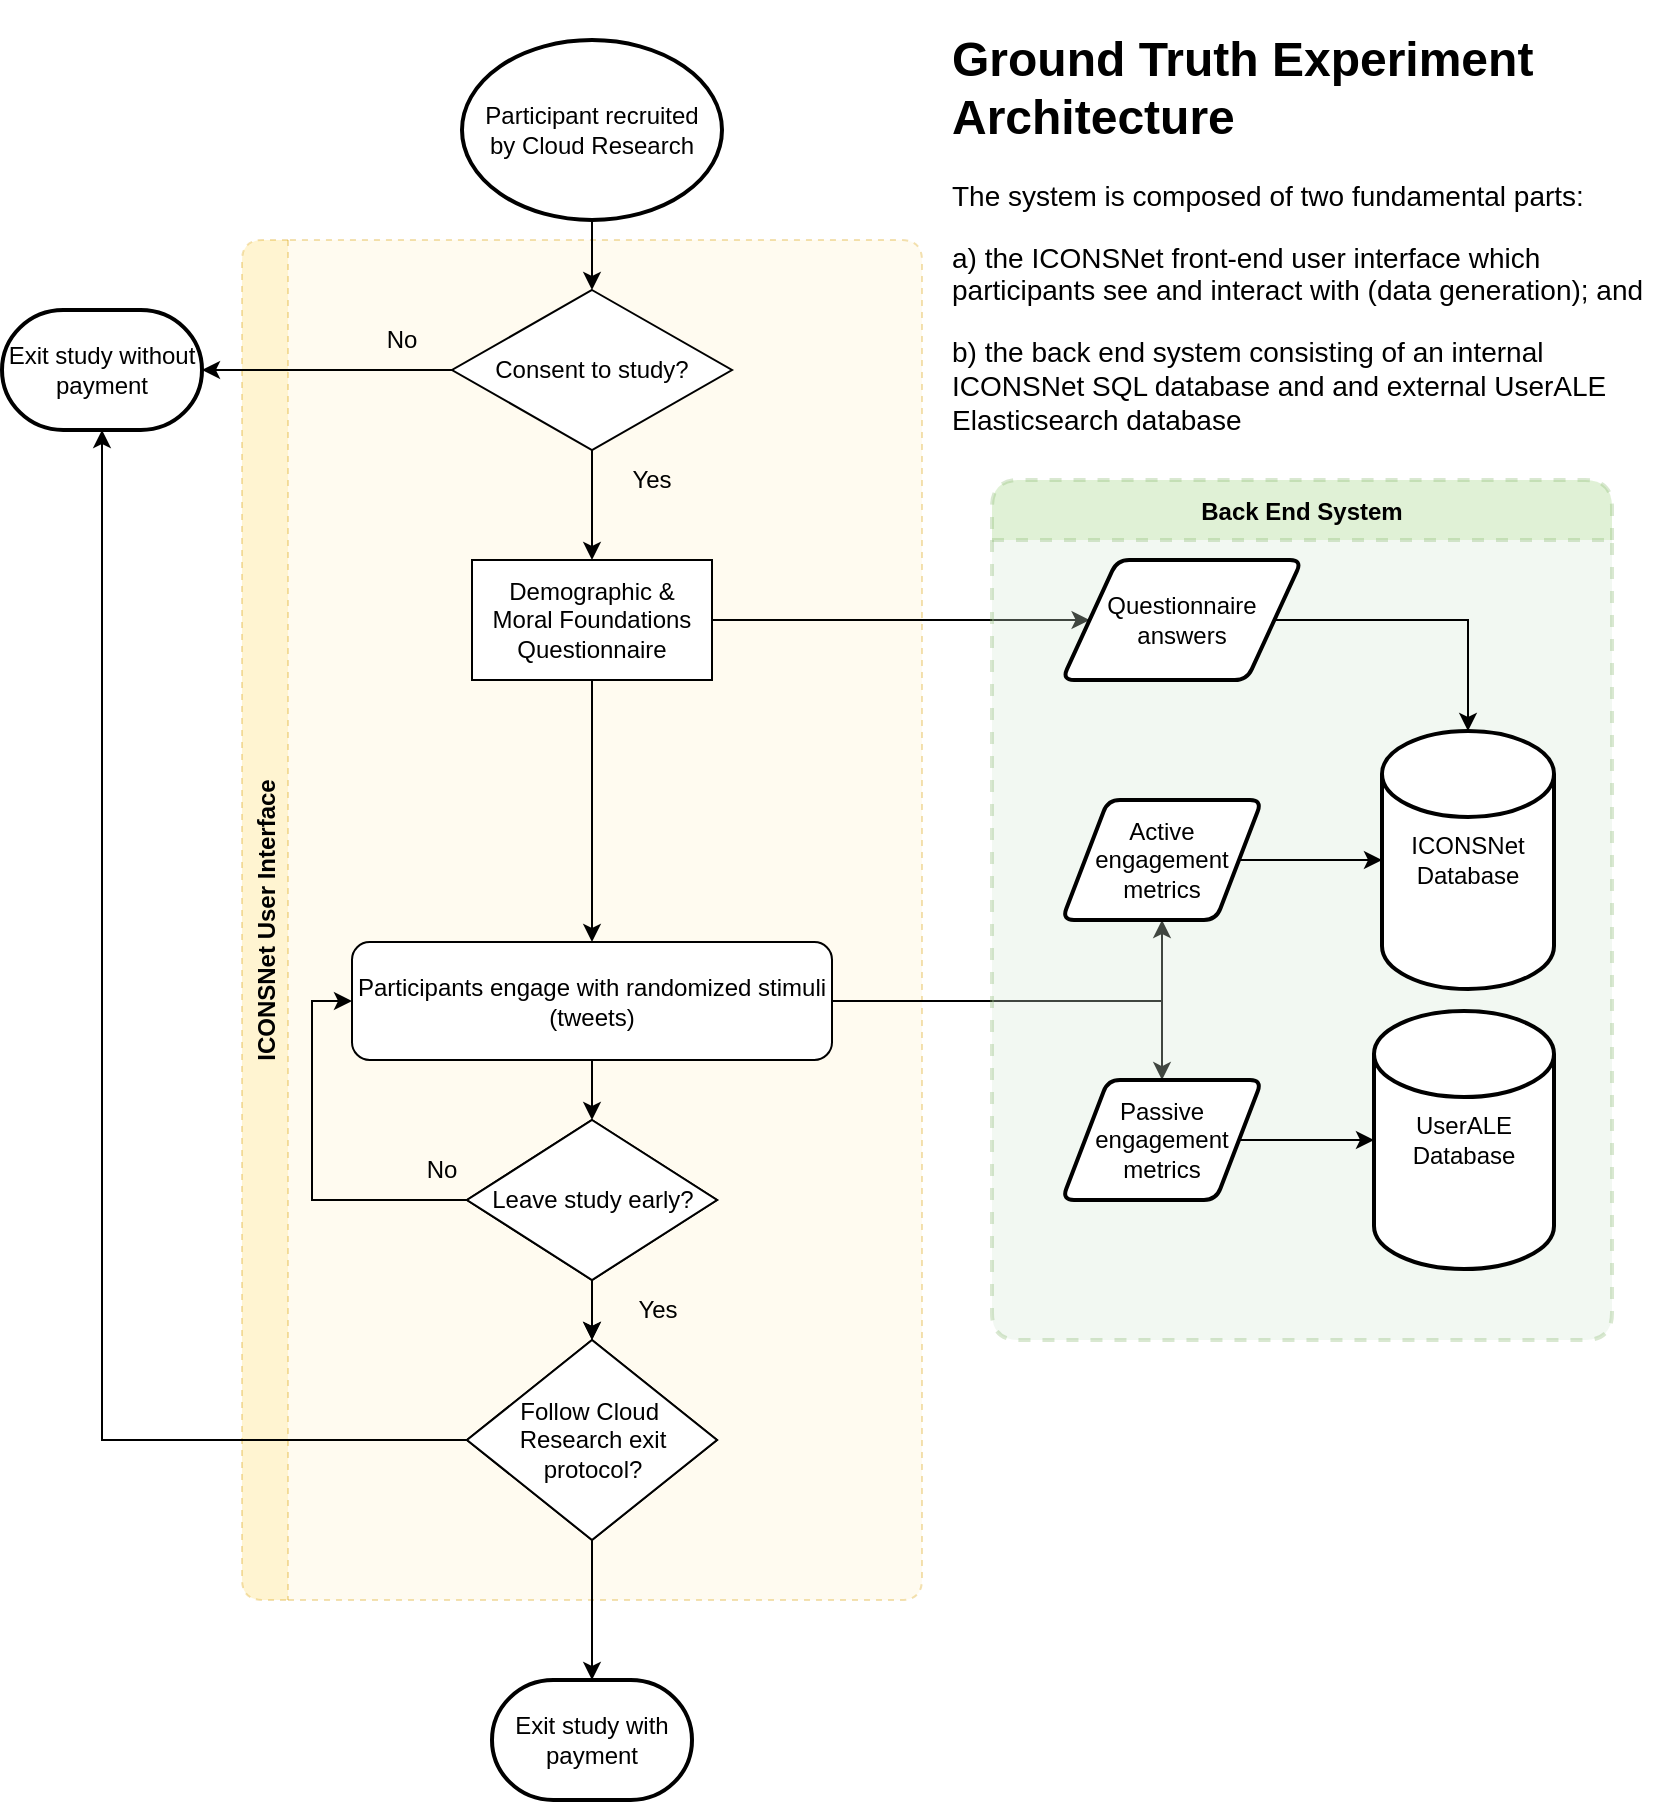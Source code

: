 <mxfile version="20.0.1" type="github"><diagram id="kgpKYQtTHZ0yAKxKKP6v" name="Page-1"><mxGraphModel dx="1422" dy="674" grid="1" gridSize="10" guides="1" tooltips="1" connect="1" arrows="1" fold="1" page="1" pageScale="1" pageWidth="850" pageHeight="1100" math="0" shadow="0"><root><mxCell id="0"/><mxCell id="1" parent="0"/><mxCell id="gSYX5ylDi7gGNWPXncWk-68" value="ICONSNet User Interface" style="swimlane;horizontal=0;rounded=1;shadow=0;dashed=1;fillColor=#FFD966;opacity=30;startSize=23;strokeColor=#d79b00;swimlaneFillColor=#FFF2CC;" parent="1" vertex="1"><mxGeometry x="130" y="120" width="340" height="680" as="geometry"/></mxCell><mxCell id="gSYX5ylDi7gGNWPXncWk-69" value="" style="edgeStyle=orthogonalEdgeStyle;rounded=0;orthogonalLoop=1;jettySize=auto;html=1;" parent="gSYX5ylDi7gGNWPXncWk-68" source="gSYX5ylDi7gGNWPXncWk-70" target="gSYX5ylDi7gGNWPXncWk-71" edge="1"><mxGeometry relative="1" as="geometry"/></mxCell><mxCell id="gSYX5ylDi7gGNWPXncWk-70" value="Leave study early?" style="rhombus;whiteSpace=wrap;html=1;rounded=0;shadow=0;fillColor=none;" parent="gSYX5ylDi7gGNWPXncWk-68" vertex="1"><mxGeometry x="112.5" y="440" width="125" height="80" as="geometry"/></mxCell><mxCell id="gSYX5ylDi7gGNWPXncWk-71" value="Follow Cloud&amp;nbsp; Research exit protocol?" style="rhombus;whiteSpace=wrap;html=1;rounded=0;shadow=0;fillColor=none;" parent="gSYX5ylDi7gGNWPXncWk-68" vertex="1"><mxGeometry x="112.5" y="550" width="125" height="100" as="geometry"/></mxCell><mxCell id="gSYX5ylDi7gGNWPXncWk-72" value="Yes" style="text;html=1;strokeColor=none;fillColor=none;align=center;verticalAlign=middle;whiteSpace=wrap;rounded=0;shadow=0;" parent="gSYX5ylDi7gGNWPXncWk-68" vertex="1"><mxGeometry x="177.5" y="520" width="60" height="30" as="geometry"/></mxCell><mxCell id="gSYX5ylDi7gGNWPXncWk-73" value="No" style="text;html=1;strokeColor=none;fillColor=none;align=center;verticalAlign=middle;whiteSpace=wrap;rounded=0;shadow=0;" parent="gSYX5ylDi7gGNWPXncWk-68" vertex="1"><mxGeometry x="70" y="450" width="60" height="30" as="geometry"/></mxCell><mxCell id="gSYX5ylDi7gGNWPXncWk-26" style="edgeStyle=orthogonalEdgeStyle;rounded=0;orthogonalLoop=1;jettySize=auto;html=1;" parent="1" source="gSYX5ylDi7gGNWPXncWk-6" target="gSYX5ylDi7gGNWPXncWk-15" edge="1"><mxGeometry relative="1" as="geometry"/></mxCell><mxCell id="gSYX5ylDi7gGNWPXncWk-6" value="&lt;div&gt;Participant recruited &lt;br&gt;&lt;/div&gt;&lt;div&gt;by Cloud Research&lt;br&gt;&lt;/div&gt;" style="strokeWidth=2;html=1;shape=mxgraph.flowchart.start_1;whiteSpace=wrap;" parent="1" vertex="1"><mxGeometry x="240" y="20" width="130" height="90" as="geometry"/></mxCell><mxCell id="gSYX5ylDi7gGNWPXncWk-12" value="Exit study without payment" style="strokeWidth=2;html=1;shape=mxgraph.flowchart.terminator;whiteSpace=wrap;" parent="1" vertex="1"><mxGeometry x="10" y="155" width="100" height="60" as="geometry"/></mxCell><mxCell id="gSYX5ylDi7gGNWPXncWk-30" value="" style="edgeStyle=orthogonalEdgeStyle;rounded=0;orthogonalLoop=1;jettySize=auto;html=1;" parent="1" source="gSYX5ylDi7gGNWPXncWk-14" target="gSYX5ylDi7gGNWPXncWk-29" edge="1"><mxGeometry relative="1" as="geometry"/></mxCell><mxCell id="gSYX5ylDi7gGNWPXncWk-46" style="edgeStyle=orthogonalEdgeStyle;rounded=0;orthogonalLoop=1;jettySize=auto;html=1;" parent="1" source="gSYX5ylDi7gGNWPXncWk-14" target="gSYX5ylDi7gGNWPXncWk-21" edge="1"><mxGeometry relative="1" as="geometry"/></mxCell><mxCell id="gSYX5ylDi7gGNWPXncWk-14" value="&lt;div&gt;Demographic &amp;amp;&lt;/div&gt;&lt;div&gt;Moral Foundations Questionnaire&lt;br&gt;&lt;/div&gt;" style="rounded=0;whiteSpace=wrap;html=1;" parent="1" vertex="1"><mxGeometry x="245" y="280" width="120" height="60" as="geometry"/></mxCell><mxCell id="gSYX5ylDi7gGNWPXncWk-27" style="edgeStyle=orthogonalEdgeStyle;rounded=0;orthogonalLoop=1;jettySize=auto;html=1;entryX=1;entryY=0.5;entryDx=0;entryDy=0;entryPerimeter=0;" parent="1" source="gSYX5ylDi7gGNWPXncWk-15" target="gSYX5ylDi7gGNWPXncWk-12" edge="1"><mxGeometry relative="1" as="geometry"/></mxCell><mxCell id="gSYX5ylDi7gGNWPXncWk-28" style="edgeStyle=orthogonalEdgeStyle;rounded=0;orthogonalLoop=1;jettySize=auto;html=1;entryX=0.5;entryY=0;entryDx=0;entryDy=0;" parent="1" source="gSYX5ylDi7gGNWPXncWk-15" target="gSYX5ylDi7gGNWPXncWk-14" edge="1"><mxGeometry relative="1" as="geometry"/></mxCell><mxCell id="gSYX5ylDi7gGNWPXncWk-15" value="Consent to study?" style="rhombus;whiteSpace=wrap;html=1;" parent="1" vertex="1"><mxGeometry x="235" y="145" width="140" height="80" as="geometry"/></mxCell><mxCell id="gSYX5ylDi7gGNWPXncWk-60" value="" style="edgeStyle=orthogonalEdgeStyle;rounded=0;orthogonalLoop=1;jettySize=auto;html=1;" parent="1" source="gSYX5ylDi7gGNWPXncWk-21" target="gSYX5ylDi7gGNWPXncWk-56" edge="1"><mxGeometry relative="1" as="geometry"/></mxCell><mxCell id="gSYX5ylDi7gGNWPXncWk-21" value="Participants engage with randomized stimuli (tweets) " style="rounded=1;whiteSpace=wrap;html=1;" parent="1" vertex="1"><mxGeometry x="185" y="471" width="240" height="59" as="geometry"/></mxCell><mxCell id="gSYX5ylDi7gGNWPXncWk-22" value="No" style="text;html=1;strokeColor=none;fillColor=none;align=center;verticalAlign=middle;whiteSpace=wrap;rounded=0;" parent="1" vertex="1"><mxGeometry x="180" y="155" width="60" height="30" as="geometry"/></mxCell><mxCell id="gSYX5ylDi7gGNWPXncWk-24" value="Yes" style="text;html=1;strokeColor=none;fillColor=none;align=center;verticalAlign=middle;whiteSpace=wrap;rounded=0;" parent="1" vertex="1"><mxGeometry x="305" y="225" width="60" height="30" as="geometry"/></mxCell><mxCell id="gSYX5ylDi7gGNWPXncWk-43" value="" style="edgeStyle=orthogonalEdgeStyle;rounded=0;orthogonalLoop=1;jettySize=auto;html=1;" parent="1" source="gSYX5ylDi7gGNWPXncWk-21" target="gSYX5ylDi7gGNWPXncWk-3" edge="1"><mxGeometry relative="1" as="geometry"/></mxCell><mxCell id="gSYX5ylDi7gGNWPXncWk-45" style="edgeStyle=orthogonalEdgeStyle;rounded=0;orthogonalLoop=1;jettySize=auto;html=1;entryX=0.5;entryY=1;entryDx=0;entryDy=0;" parent="1" source="gSYX5ylDi7gGNWPXncWk-21" target="gSYX5ylDi7gGNWPXncWk-4" edge="1"><mxGeometry relative="1" as="geometry"/></mxCell><mxCell id="gSYX5ylDi7gGNWPXncWk-54" value="&lt;h1&gt;Ground Truth Experiment Architecture&lt;br&gt;&lt;/h1&gt;&lt;p style=&quot;font-size: 14px;&quot;&gt;&lt;font style=&quot;font-size: 14px;&quot;&gt;The system is composed of two fundamental  parts: &lt;br&gt;&lt;/font&gt;&lt;/p&gt;&lt;p style=&quot;font-size: 14px;&quot;&gt;&lt;font style=&quot;font-size: 14px;&quot;&gt;a) the ICONSNet front-end user interface which participants see and interact with (data generation); and &lt;br&gt;&lt;/font&gt;&lt;/p&gt;&lt;p style=&quot;font-size: 14px;&quot;&gt;&lt;font style=&quot;font-size: 14px;&quot;&gt;b) the back end  system consisting of an internal ICONSNet SQL database and and external UserALE Elasticsearch database &lt;/font&gt;&lt;br&gt;&lt;/p&gt;" style="text;html=1;strokeColor=none;fillColor=none;spacing=5;spacingTop=-20;whiteSpace=wrap;overflow=hidden;rounded=0;shadow=0;dashed=1;opacity=30;" parent="1" vertex="1"><mxGeometry x="480" y="10" width="360" height="210" as="geometry"/></mxCell><mxCell id="gSYX5ylDi7gGNWPXncWk-61" style="edgeStyle=orthogonalEdgeStyle;rounded=0;orthogonalLoop=1;jettySize=auto;html=1;entryX=0;entryY=0.5;entryDx=0;entryDy=0;" parent="1" source="gSYX5ylDi7gGNWPXncWk-56" target="gSYX5ylDi7gGNWPXncWk-21" edge="1"><mxGeometry relative="1" as="geometry"><mxPoint x="200" y="550" as="targetPoint"/><Array as="points"><mxPoint x="165" y="600"/><mxPoint x="165" y="501"/></Array></mxGeometry></mxCell><mxCell id="gSYX5ylDi7gGNWPXncWk-64" style="edgeStyle=orthogonalEdgeStyle;rounded=0;orthogonalLoop=1;jettySize=auto;html=1;entryX=0.5;entryY=1;entryDx=0;entryDy=0;entryPerimeter=0;" parent="1" source="gSYX5ylDi7gGNWPXncWk-57" target="gSYX5ylDi7gGNWPXncWk-12" edge="1"><mxGeometry relative="1" as="geometry"/></mxCell><mxCell id="gSYX5ylDi7gGNWPXncWk-65" value="Exit study with payment" style="strokeWidth=2;html=1;shape=mxgraph.flowchart.terminator;whiteSpace=wrap;rounded=0;shadow=0;fillColor=none;" parent="1" vertex="1"><mxGeometry x="255" y="840" width="100" height="60" as="geometry"/></mxCell><mxCell id="gSYX5ylDi7gGNWPXncWk-66" value="" style="edgeStyle=orthogonalEdgeStyle;rounded=0;orthogonalLoop=1;jettySize=auto;html=1;" parent="1" source="gSYX5ylDi7gGNWPXncWk-57" target="gSYX5ylDi7gGNWPXncWk-65" edge="1"><mxGeometry relative="1" as="geometry"/></mxCell><mxCell id="gSYX5ylDi7gGNWPXncWk-56" value="Leave study early?" style="rhombus;whiteSpace=wrap;html=1;rounded=0;shadow=0;fillColor=default;" parent="1" vertex="1"><mxGeometry x="242.5" y="560" width="125" height="80" as="geometry"/></mxCell><mxCell id="gSYX5ylDi7gGNWPXncWk-58" value="" style="edgeStyle=orthogonalEdgeStyle;rounded=0;orthogonalLoop=1;jettySize=auto;html=1;" parent="1" source="gSYX5ylDi7gGNWPXncWk-56" target="gSYX5ylDi7gGNWPXncWk-57" edge="1"><mxGeometry relative="1" as="geometry"/></mxCell><mxCell id="gSYX5ylDi7gGNWPXncWk-57" value="Follow Cloud&amp;nbsp; Research exit protocol?" style="rhombus;whiteSpace=wrap;html=1;rounded=0;shadow=0;fillColor=default;" parent="1" vertex="1"><mxGeometry x="242.5" y="670" width="125" height="100" as="geometry"/></mxCell><mxCell id="gSYX5ylDi7gGNWPXncWk-49" value="Back End System" style="swimlane;rounded=1;shadow=0;dashed=1;fillColor=#97D077;opacity=30;startSize=30;labelBorderColor=none;labelBackgroundColor=none;strokeColor=#82b366;strokeWidth=2;swimlaneFillColor=#D5E8D4;" parent="1" vertex="1"><mxGeometry x="505" y="240" width="310" height="430" as="geometry"/></mxCell><mxCell id="gSYX5ylDi7gGNWPXncWk-1" value="UserALE Database" style="strokeWidth=2;html=1;shape=mxgraph.flowchart.database;whiteSpace=wrap;fillColor=#FFFFFF;" parent="1" vertex="1"><mxGeometry x="696" y="505.505" width="90" height="129" as="geometry"/></mxCell><mxCell id="gSYX5ylDi7gGNWPXncWk-2" value="ICONSNet&lt;div&gt;Database&lt;br&gt;&lt;/div&gt;" style="strokeWidth=2;html=1;shape=mxgraph.flowchart.database;whiteSpace=wrap;fillColor=#FFFFFF;" parent="1" vertex="1"><mxGeometry x="700" y="365.495" width="86" height="129.01" as="geometry"/></mxCell><mxCell id="gSYX5ylDi7gGNWPXncWk-34" value="" style="edgeStyle=orthogonalEdgeStyle;rounded=0;orthogonalLoop=1;jettySize=auto;html=1;" parent="1" source="gSYX5ylDi7gGNWPXncWk-3" target="gSYX5ylDi7gGNWPXncWk-1" edge="1"><mxGeometry relative="1" as="geometry"/></mxCell><mxCell id="gSYX5ylDi7gGNWPXncWk-3" value="Passive engagement metrics" style="shape=parallelogram;html=1;strokeWidth=2;perimeter=parallelogramPerimeter;whiteSpace=wrap;rounded=1;arcSize=12;size=0.23;fillColor=#FFFFFF;" parent="1" vertex="1"><mxGeometry x="540" y="540.01" width="100" height="60" as="geometry"/></mxCell><mxCell id="gSYX5ylDi7gGNWPXncWk-33" value="" style="edgeStyle=orthogonalEdgeStyle;rounded=0;orthogonalLoop=1;jettySize=auto;html=1;" parent="1" source="gSYX5ylDi7gGNWPXncWk-4" target="gSYX5ylDi7gGNWPXncWk-2" edge="1"><mxGeometry relative="1" as="geometry"/></mxCell><mxCell id="gSYX5ylDi7gGNWPXncWk-4" value="Active engagement metrics" style="shape=parallelogram;html=1;strokeWidth=2;perimeter=parallelogramPerimeter;whiteSpace=wrap;rounded=1;arcSize=12;size=0.23;fillColor=#FFFFFF;" parent="1" vertex="1"><mxGeometry x="540" y="400" width="100" height="60" as="geometry"/></mxCell><mxCell id="gSYX5ylDi7gGNWPXncWk-32" style="edgeStyle=orthogonalEdgeStyle;rounded=0;orthogonalLoop=1;jettySize=auto;html=1;entryX=0.5;entryY=0;entryDx=0;entryDy=0;entryPerimeter=0;" parent="1" source="gSYX5ylDi7gGNWPXncWk-29" target="gSYX5ylDi7gGNWPXncWk-2" edge="1"><mxGeometry relative="1" as="geometry"/></mxCell><mxCell id="gSYX5ylDi7gGNWPXncWk-29" value="&lt;div&gt;Questionnaire&lt;/div&gt;&lt;div&gt;answers&lt;br&gt;&lt;/div&gt;" style="shape=parallelogram;html=1;strokeWidth=2;perimeter=parallelogramPerimeter;whiteSpace=wrap;rounded=1;arcSize=12;size=0.23;fillColor=#FFFFFF;" parent="1" vertex="1"><mxGeometry x="540" y="280" width="120" height="60" as="geometry"/></mxCell></root></mxGraphModel></diagram></mxfile>